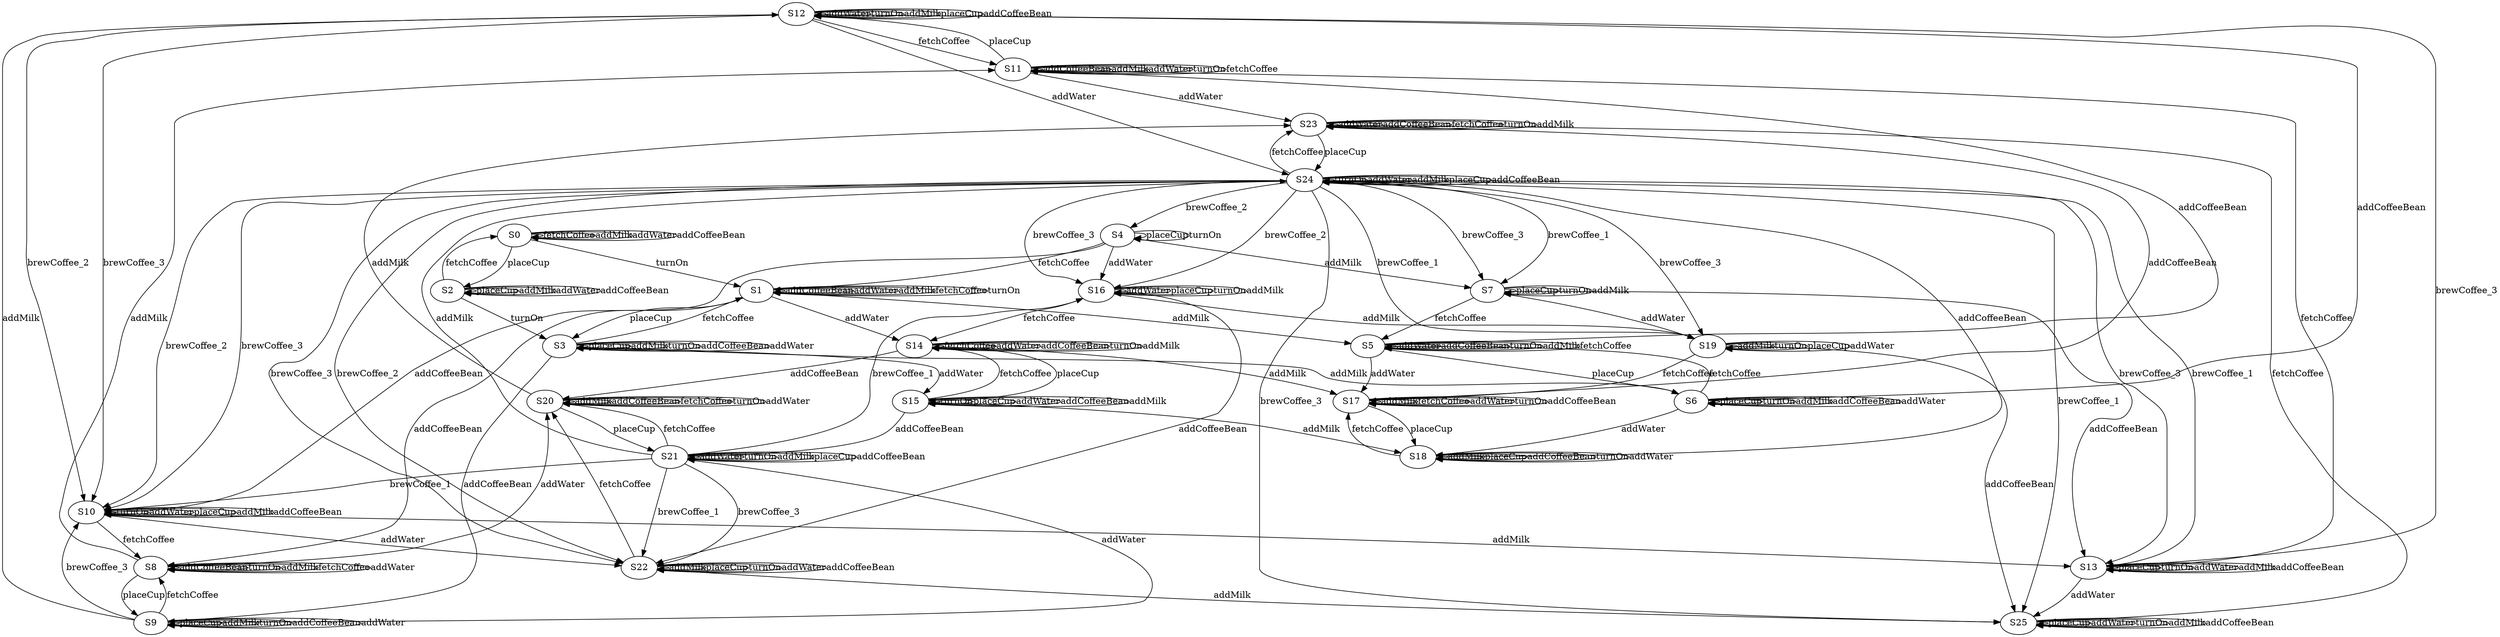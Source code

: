 digraph g {

	S12 -> S11 [label="fetchCoffee"];
	S14 -> S20 [label="addCoffeeBean"];
	S14 -> S14 [label="fetchCoffee"];
	S9 -> S12 [label="addMilk"];
	S5 -> S5 [label="addWater"];
	S6 -> S18 [label="addWater"];
	S19 -> S19 [label="addMilk"];
	S5 -> S11 [label="addCoffeeBean"];
	S16 -> S22 [label="addCoffeeBean"];
	S18 -> S24 [label="addCoffeeBean"];
	S24 -> S24 [label="turnOn"];
	S25 -> S25 [label="placeCup"];
	S21 -> S21 [label="addWater"];
	S19 -> S19 [label="turnOn"];
	S15 -> S15 [label="turnOn"];
	S18 -> S18 [label="addMilk"];
	S10 -> S10 [label="turnOn"];
	S18 -> S18 [label="placeCup"];
	S11 -> S11 [label="addCoffeeBean"];
	S18 -> S18 [label="addCoffeeBean"];
	S13 -> S13 [label="placeCup"];
	S4 -> S4 [label="placeCup"];
	S19 -> S19 [label="placeCup"];
	S14 -> S14 [label="addWater"];
	S24 -> S13 [label="brewCoffee_3"];
	S4 -> S1 [label="fetchCoffee"];
	S8 -> S8 [label="addCoffeeBean"];
	S3 -> S3 [label="placeCup"];
	S20 -> S20 [label="addMilk"];
	S18 -> S17 [label="fetchCoffee"];
	S7 -> S7 [label="placeCup"];
	S4 -> S4 [label="turnOn"];
	S16 -> S16 [label="addWater"];
	S0 -> S0 [label="fetchCoffee"];
	S22 -> S22 [label="addMilk"];
	S3 -> S3 [label="addMilk"];
	S8 -> S20 [label="addWater"];
	S0 -> S0 [label="addMilk"];
	S24 -> S10 [label="brewCoffee_2"];
	S20 -> S23 [label="addMilk"];
	S3 -> S6 [label="addMilk"];
	S17 -> S23 [label="addCoffeeBean"];
	S16 -> S16 [label="placeCup"];
	S12 -> S24 [label="addWater"];
	S25 -> S23 [label="fetchCoffee"];
	S4 -> S10 [label="addCoffeeBean"];
	S12 -> S12 [label="addWater"];
	S24 -> S25 [label="brewCoffee_3"];
	S8 -> S8 [label="turnOn"];
	S22 -> S22 [label="placeCup"];
	S12 -> S10 [label="brewCoffee_2"];
	S3 -> S3 [label="turnOn"];
	S9 -> S9 [label="placeCup"];
	S1 -> S3 [label="placeCup"];
	S8 -> S9 [label="placeCup"];
	S15 -> S14 [label="fetchCoffee"];
	S1 -> S8 [label="addCoffeeBean"];
	S5 -> S5 [label="addCoffeeBean"];
	S16 -> S19 [label="addMilk"];
	S9 -> S9 [label="addMilk"];
	S14 -> S15 [label="placeCup"];
	S11 -> S11 [label="addMilk"];
	S24 -> S19 [label="brewCoffee_1"];
	S2 -> S3 [label="turnOn"];
	S14 -> S14 [label="addCoffeeBean"];
	S16 -> S16 [label="turnOn"];
	S24 -> S13 [label="brewCoffee_1"];
	S11 -> S12 [label="placeCup"];
	S8 -> S8 [label="addMilk"];
	S22 -> S22 [label="turnOn"];
	S24 -> S25 [label="brewCoffee_1"];
	S9 -> S9 [label="turnOn"];
	S17 -> S17 [label="addMilk"];
	S18 -> S18 [label="turnOn"];
	S10 -> S10 [label="addWater"];
	S6 -> S6 [label="placeCup"];
	S7 -> S13 [label="addCoffeeBean"];
	S24 -> S16 [label="brewCoffee_3"];
	S1 -> S14 [label="addWater"];
	S23 -> S23 [label="addWater"];
	S5 -> S6 [label="placeCup"];
	S13 -> S13 [label="turnOn"];
	S1 -> S1 [label="addCoffeeBean"];
	S15 -> S15 [label="placeCup"];
	S24 -> S24 [label="addWater"];
	S4 -> S16 [label="addWater"];
	S15 -> S18 [label="addMilk"];
	S15 -> S15 [label="addWater"];
	S23 -> S23 [label="addCoffeeBean"];
	S17 -> S17 [label="fetchCoffee"];
	S21 -> S16 [label="brewCoffee_1"];
	S9 -> S10 [label="brewCoffee_3"];
	S11 -> S11 [label="addWater"];
	S12 -> S12 [label="turnOn"];
	S5 -> S5 [label="turnOn"];
	S19 -> S19 [label="addWater"];
	S24 -> S23 [label="fetchCoffee"];
	S1 -> S1 [label="addWater"];
	S7 -> S19 [label="addWater"];
	S16 -> S16 [label="addMilk"];
	S13 -> S13 [label="addWater"];
	S0 -> S2 [label="placeCup"];
	S24 -> S24 [label="addMilk"];
	S24 -> S22 [label="brewCoffee_2"];
	S2 -> S2 [label="placeCup"];
	S24 -> S4 [label="brewCoffee_2"];
	S7 -> S7 [label="turnOn"];
	S15 -> S15 [label="addCoffeeBean"];
	S12 -> S10 [label="brewCoffee_3"];
	S1 -> S5 [label="addMilk"];
	S6 -> S5 [label="fetchCoffee"];
	S12 -> S12 [label="addMilk"];
	S11 -> S11 [label="turnOn"];
	S20 -> S20 [label="addCoffeeBean"];
	S20 -> S21 [label="placeCup"];
	S3 -> S9 [label="addCoffeeBean"];
	S8 -> S8 [label="fetchCoffee"];
	S1 -> S1 [label="addMilk"];
	S5 -> S5 [label="addMilk"];
	S25 -> S25 [label="addWater"];
	S11 -> S11 [label="fetchCoffee"];
	S1 -> S1 [label="fetchCoffee"];
	S2 -> S2 [label="addMilk"];
	S21 -> S21 [label="turnOn"];
	S24 -> S7 [label="brewCoffee_1"];
	S4 -> S7 [label="addMilk"];
	S15 -> S21 [label="addCoffeeBean"];
	S23 -> S23 [label="fetchCoffee"];
	S13 -> S25 [label="addWater"];
	S21 -> S22 [label="brewCoffee_3"];
	S7 -> S7 [label="addMilk"];
	S13 -> S13 [label="addMilk"];
	S12 -> S12 [label="placeCup"];
	S23 -> S23 [label="turnOn"];
	S15 -> S15 [label="addMilk"];
	S6 -> S6 [label="turnOn"];
	S3 -> S15 [label="addWater"];
	S21 -> S10 [label="brewCoffee_1"];
	S13 -> S11 [label="fetchCoffee"];
	S8 -> S8 [label="addWater"];
	S3 -> S1 [label="fetchCoffee"];
	S21 -> S21 [label="addMilk"];
	S22 -> S22 [label="addWater"];
	S17 -> S17 [label="addWater"];
	S10 -> S10 [label="placeCup"];
	S25 -> S25 [label="turnOn"];
	S17 -> S17 [label="turnOn"];
	S0 -> S0 [label="addWater"];
	S24 -> S16 [label="brewCoffee_2"];
	S17 -> S17 [label="addCoffeeBean"];
	S24 -> S7 [label="brewCoffee_3"];
	S6 -> S12 [label="addCoffeeBean"];
	S6 -> S6 [label="addMilk"];
	S2 -> S2 [label="addWater"];
	S21 -> S21 [label="placeCup"];
	S24 -> S19 [label="brewCoffee_3"];
	S6 -> S6 [label="addCoffeeBean"];
	S13 -> S13 [label="addCoffeeBean"];
	S11 -> S23 [label="addWater"];
	S24 -> S22 [label="brewCoffee_3"];
	S14 -> S17 [label="addMilk"];
	S10 -> S22 [label="addWater"];
	S21 -> S21 [label="addCoffeeBean"];
	S10 -> S8 [label="fetchCoffee"];
	S12 -> S12 [label="addCoffeeBean"];
	S10 -> S10 [label="addMilk"];
	S25 -> S25 [label="addMilk"];
	S20 -> S20 [label="fetchCoffee"];
	S14 -> S14 [label="turnOn"];
	S18 -> S18 [label="addWater"];
	S19 -> S25 [label="addCoffeeBean"];
	S21 -> S20 [label="fetchCoffee"];
	S10 -> S13 [label="addMilk"];
	S5 -> S17 [label="addWater"];
	S20 -> S20 [label="turnOn"];
	S3 -> S3 [label="addCoffeeBean"];
	S21 -> S22 [label="brewCoffee_1"];
	S24 -> S10 [label="brewCoffee_3"];
	S7 -> S5 [label="fetchCoffee"];
	S2 -> S0 [label="fetchCoffee"];
	S12 -> S13 [label="brewCoffee_3"];
	S6 -> S6 [label="addWater"];
	S9 -> S21 [label="addWater"];
	S14 -> S14 [label="addMilk"];
	S1 -> S1 [label="turnOn"];
	S24 -> S24 [label="placeCup"];
	S16 -> S14 [label="fetchCoffee"];
	S9 -> S9 [label="addCoffeeBean"];
	S20 -> S20 [label="addWater"];
	S22 -> S20 [label="fetchCoffee"];
	S5 -> S5 [label="fetchCoffee"];
	S23 -> S23 [label="addMilk"];
	S0 -> S1 [label="turnOn"];
	S21 -> S24 [label="addMilk"];
	S10 -> S10 [label="addCoffeeBean"];
	S22 -> S22 [label="addCoffeeBean"];
	S24 -> S24 [label="addCoffeeBean"];
	S3 -> S3 [label="addWater"];
	S9 -> S8 [label="fetchCoffee"];
	S0 -> S0 [label="addCoffeeBean"];
	S9 -> S9 [label="addWater"];
	S23 -> S24 [label="placeCup"];
	S17 -> S18 [label="placeCup"];
	S2 -> S2 [label="addCoffeeBean"];
	S25 -> S25 [label="addCoffeeBean"];
	S19 -> S17 [label="fetchCoffee"];
	S22 -> S25 [label="addMilk"];
	S8 -> S11 [label="addMilk"];

}
